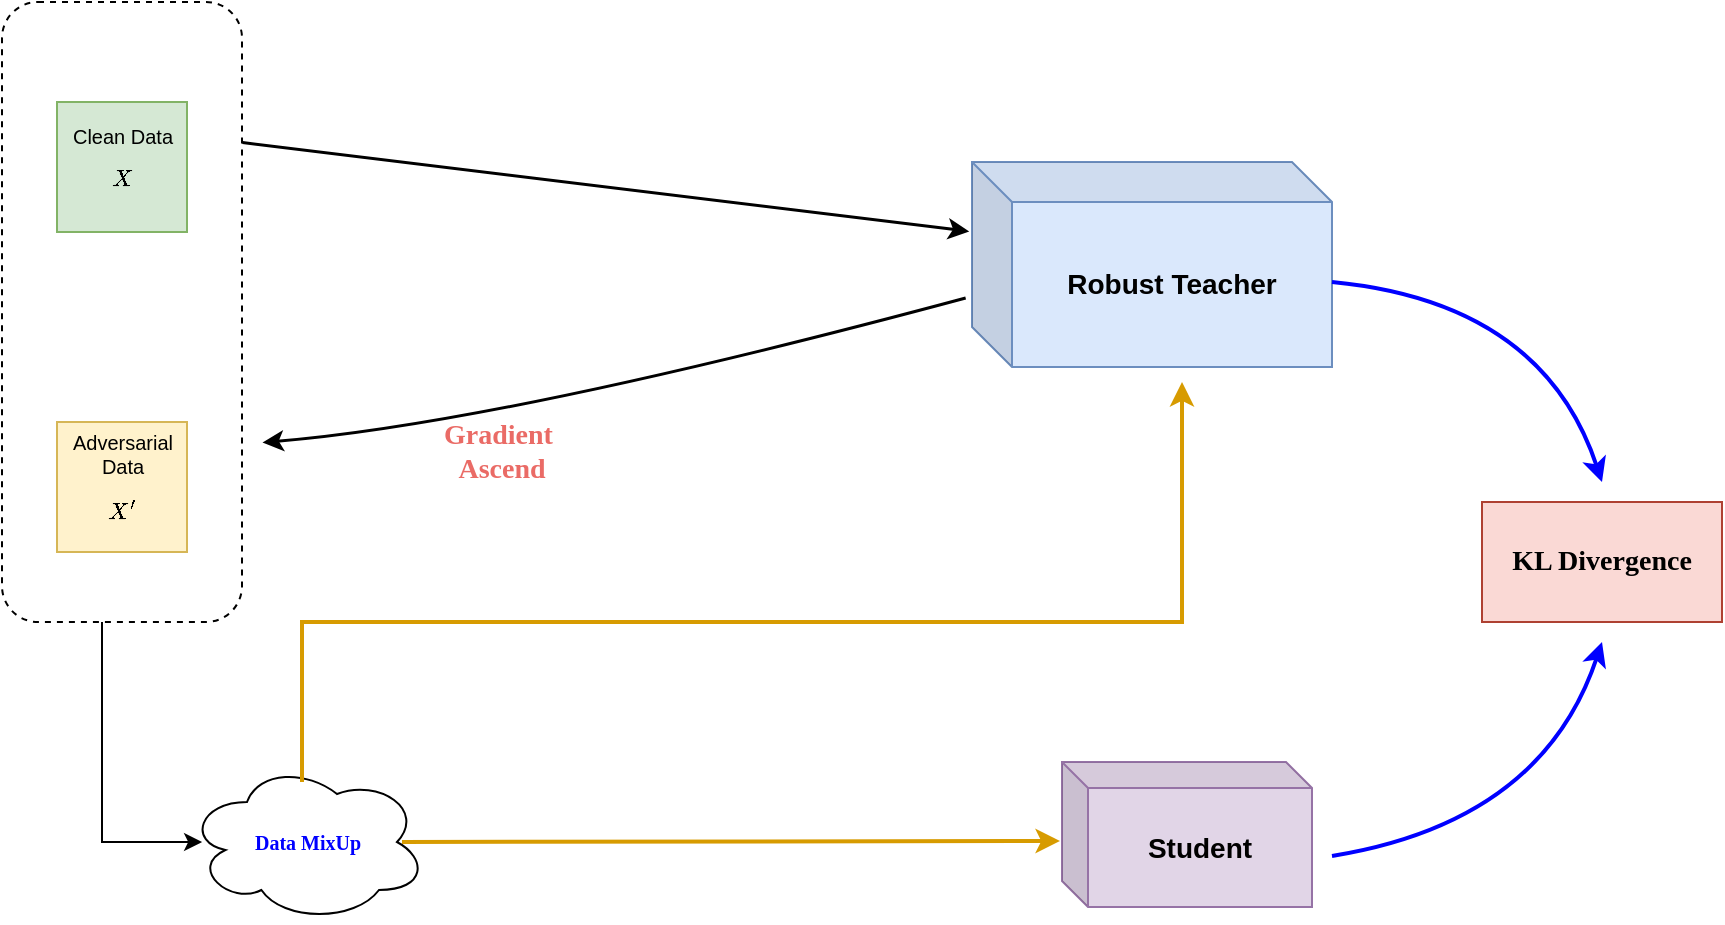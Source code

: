 <mxfile version="20.8.15" type="github">
  <diagram name="第 1 页" id="EVu2Rd81g_lWa8THcVCt">
    <mxGraphModel dx="1152" dy="635" grid="1" gridSize="10" guides="1" tooltips="1" connect="1" arrows="1" fold="1" page="1" pageScale="1" pageWidth="1069" pageHeight="1654" math="1" shadow="0">
      <root>
        <mxCell id="0" />
        <mxCell id="1" parent="0" />
        <mxCell id="R9hl_3WZdRqwd8kDsEqt-5" value="" style="rounded=1;whiteSpace=wrap;html=1;fontSize=14;dashed=1;" parent="1" vertex="1">
          <mxGeometry x="50" y="400" width="120" height="310" as="geometry" />
        </mxCell>
        <mxCell id="R9hl_3WZdRqwd8kDsEqt-2" value="Clean Data&lt;br style=&quot;font-size: 10px;&quot;&gt;$$X$$" style="whiteSpace=wrap;html=1;aspect=fixed;fillColor=#d5e8d4;strokeColor=#82b366;fontSize=10;" parent="1" vertex="1">
          <mxGeometry x="77.5" y="450" width="65" height="65" as="geometry" />
        </mxCell>
        <mxCell id="R9hl_3WZdRqwd8kDsEqt-3" value="&lt;font style=&quot;font-size: 14px;&quot;&gt;&lt;b&gt;Robust Teacher&lt;/b&gt;&lt;/font&gt;" style="shape=cube;whiteSpace=wrap;html=1;boundedLbl=1;backgroundOutline=1;darkOpacity=0.05;darkOpacity2=0.1;size=20;fillColor=#dae8fc;strokeColor=#6c8ebf;" parent="1" vertex="1">
          <mxGeometry x="535" y="480" width="180" height="102.5" as="geometry" />
        </mxCell>
        <mxCell id="R9hl_3WZdRqwd8kDsEqt-6" value="" style="endArrow=classic;html=1;rounded=0;fontSize=14;entryX=-0.009;entryY=0.336;entryDx=0;entryDy=0;entryPerimeter=0;strokeWidth=1.5;" parent="1" target="R9hl_3WZdRqwd8kDsEqt-3" edge="1">
          <mxGeometry width="50" height="50" relative="1" as="geometry">
            <mxPoint x="170" y="470" as="sourcePoint" />
            <mxPoint x="310" y="470" as="targetPoint" />
          </mxGeometry>
        </mxCell>
        <mxCell id="R9hl_3WZdRqwd8kDsEqt-7" value="Adversarial Data&lt;br style=&quot;font-size: 10px;&quot;&gt;$$X&#39;$$" style="whiteSpace=wrap;html=1;aspect=fixed;fillColor=#fff2cc;strokeColor=#d6b656;fontSize=10;" parent="1" vertex="1">
          <mxGeometry x="77.5" y="610" width="65" height="65" as="geometry" />
        </mxCell>
        <mxCell id="R9hl_3WZdRqwd8kDsEqt-9" value="&lt;font style=&quot;font-size: 14px;&quot;&gt;&lt;b&gt;Student&lt;/b&gt;&lt;/font&gt;" style="shape=cube;whiteSpace=wrap;html=1;boundedLbl=1;backgroundOutline=1;darkOpacity=0.05;darkOpacity2=0.1;size=13;fillColor=#e1d5e7;strokeColor=#9673a6;" parent="1" vertex="1">
          <mxGeometry x="580" y="780" width="125" height="72.5" as="geometry" />
        </mxCell>
        <mxCell id="R9hl_3WZdRqwd8kDsEqt-10" value="Gradient&amp;nbsp; Ascend" style="text;html=1;strokeColor=none;fillColor=none;align=center;verticalAlign=middle;whiteSpace=wrap;rounded=0;fontSize=14;fontStyle=1;fontFamily=Oswald;fontColor=#EA6B66;fontSource=https%3A%2F%2Ffonts.googleapis.com%2Fcss%3Ffamily%3DOswald;" parent="1" vertex="1">
          <mxGeometry x="270" y="610" width="60" height="30" as="geometry" />
        </mxCell>
        <mxCell id="R9hl_3WZdRqwd8kDsEqt-11" value="" style="curved=1;endArrow=classic;html=1;rounded=0;fontFamily=Lucida Console;fontSize=10;fontColor=#0000FF;exitX=-0.019;exitY=0.661;exitDx=0;exitDy=0;exitPerimeter=0;strokeWidth=1.5;" parent="1" source="R9hl_3WZdRqwd8kDsEqt-3" edge="1">
          <mxGeometry width="50" height="50" relative="1" as="geometry">
            <mxPoint x="310" y="560" as="sourcePoint" />
            <mxPoint x="180" y="620" as="targetPoint" />
            <Array as="points">
              <mxPoint x="300" y="610" />
            </Array>
          </mxGeometry>
        </mxCell>
        <mxCell id="R9hl_3WZdRqwd8kDsEqt-12" value="Data MixUp" style="ellipse;shape=cloud;whiteSpace=wrap;html=1;fontFamily=Comic Sans MS;fontSize=10;fontColor=#0000FF;fontStyle=1" parent="1" vertex="1">
          <mxGeometry x="142.5" y="780" width="120" height="80" as="geometry" />
        </mxCell>
        <mxCell id="R9hl_3WZdRqwd8kDsEqt-13" value="" style="endArrow=classic;html=1;rounded=0;fontFamily=Comic Sans MS;fontSize=14;fontColor=#0000FF;entryX=0.063;entryY=0.5;entryDx=0;entryDy=0;entryPerimeter=0;" parent="1" target="R9hl_3WZdRqwd8kDsEqt-12" edge="1">
          <mxGeometry width="50" height="50" relative="1" as="geometry">
            <mxPoint x="100" y="710" as="sourcePoint" />
            <mxPoint x="150" y="660" as="targetPoint" />
            <Array as="points">
              <mxPoint x="100" y="820" />
            </Array>
          </mxGeometry>
        </mxCell>
        <mxCell id="R9hl_3WZdRqwd8kDsEqt-14" value="" style="endArrow=classic;html=1;rounded=0;fontFamily=Comic Sans MS;fontSize=14;fontColor=#0000FF;fillColor=#ffe6cc;strokeColor=#d79b00;strokeWidth=2;entryX=-0.008;entryY=0.545;entryDx=0;entryDy=0;entryPerimeter=0;" parent="1" target="R9hl_3WZdRqwd8kDsEqt-9" edge="1">
          <mxGeometry width="50" height="50" relative="1" as="geometry">
            <mxPoint x="250" y="820" as="sourcePoint" />
            <mxPoint x="570" y="820" as="targetPoint" />
          </mxGeometry>
        </mxCell>
        <mxCell id="R9hl_3WZdRqwd8kDsEqt-15" value="" style="endArrow=classic;html=1;rounded=0;strokeWidth=2;fontFamily=Comic Sans MS;fontSize=14;fontColor=#0000FF;fillColor=#ffe6cc;strokeColor=#d79b00;" parent="1" edge="1">
          <mxGeometry width="50" height="50" relative="1" as="geometry">
            <mxPoint x="200" y="790" as="sourcePoint" />
            <mxPoint x="640" y="590" as="targetPoint" />
            <Array as="points">
              <mxPoint x="200" y="710" />
              <mxPoint x="640" y="710" />
            </Array>
          </mxGeometry>
        </mxCell>
        <mxCell id="R9hl_3WZdRqwd8kDsEqt-17" value="KL Divergence" style="rounded=0;whiteSpace=wrap;html=1;fontFamily=Comic Sans MS;fontSize=14;fillColor=#fad9d5;strokeColor=#ae4132;fontStyle=1" parent="1" vertex="1">
          <mxGeometry x="790" y="650" width="120" height="60" as="geometry" />
        </mxCell>
        <mxCell id="R9hl_3WZdRqwd8kDsEqt-18" value="" style="curved=1;endArrow=classic;html=1;rounded=0;strokeWidth=2;fontFamily=Comic Sans MS;fontSize=14;fontColor=#FF0000;strokeColor=#0000FF;" parent="1" edge="1">
          <mxGeometry width="50" height="50" relative="1" as="geometry">
            <mxPoint x="715" y="540" as="sourcePoint" />
            <mxPoint x="850" y="640" as="targetPoint" />
            <Array as="points">
              <mxPoint x="820" y="550" />
            </Array>
          </mxGeometry>
        </mxCell>
        <mxCell id="R9hl_3WZdRqwd8kDsEqt-19" value="" style="curved=1;endArrow=classic;html=1;rounded=0;strokeWidth=2;fontFamily=Comic Sans MS;fontSize=14;fontColor=#FF0000;strokeColor=#0000FF;" parent="1" edge="1">
          <mxGeometry width="50" height="50" relative="1" as="geometry">
            <mxPoint x="715" y="827" as="sourcePoint" />
            <mxPoint x="850" y="720" as="targetPoint" />
            <Array as="points">
              <mxPoint x="820" y="810" />
            </Array>
          </mxGeometry>
        </mxCell>
      </root>
    </mxGraphModel>
  </diagram>
</mxfile>

